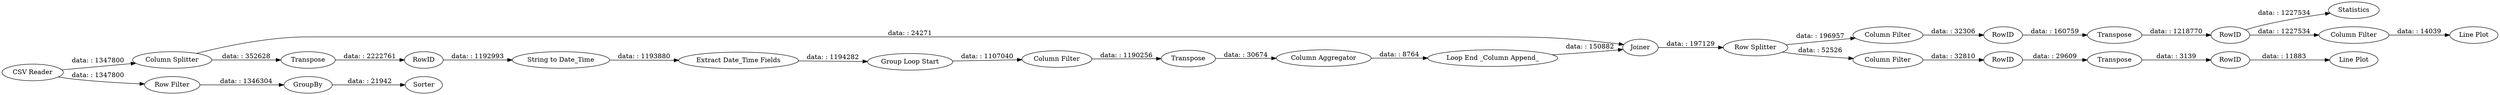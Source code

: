 digraph {
	"-4535719560343964039_29" [label="Loop End _Column Append_"]
	"-4535719560343964039_51" [label=Sorter]
	"-4535719560343964039_30" [label=Joiner]
	"-4535719560343964039_49" [label=GroupBy]
	"-4535719560343964039_28" [label="Column Aggregator"]
	"-4535719560343964039_58" [label="Line Plot"]
	"-4535719560343964039_25" [label=Transpose]
	"-4535719560343964039_42" [label=RowID]
	"-4535719560343964039_24" [label="Group Loop Start"]
	"-4535719560343964039_33" [label="Line Plot"]
	"-4535719560343964039_1" [label="CSV Reader"]
	"-4535719560343964039_26" [label="Column Filter"]
	"-4535719560343964039_40" [label=Transpose]
	"-4535719560343964039_43" [label=Statistics]
	"-4535719560343964039_17" [label=Transpose]
	"-4535719560343964039_38" [label="Column Filter"]
	"-4535719560343964039_41" [label=RowID]
	"-4535719560343964039_54" [label="Column Filter"]
	"-4535719560343964039_61" [label=Transpose]
	"-4535719560343964039_16" [label="Column Splitter"]
	"-4535719560343964039_53" [label="Row Splitter"]
	"-4535719560343964039_22" [label="String to Date_Time"]
	"-4535719560343964039_60" [label=RowID]
	"-4535719560343964039_59" [label=RowID]
	"-4535719560343964039_21" [label=RowID]
	"-4535719560343964039_46" [label="Column Filter"]
	"-4535719560343964039_23" [label="Extract Date_Time Fields"]
	"-4535719560343964039_50" [label="Row Filter"]
	"-4535719560343964039_23" -> "-4535719560343964039_24" [label="data: : 1194282"]
	"-4535719560343964039_30" -> "-4535719560343964039_53" [label="data: : 197129"]
	"-4535719560343964039_1" -> "-4535719560343964039_50" [label="data: : 1347800"]
	"-4535719560343964039_28" -> "-4535719560343964039_29" [label="data: : 8764"]
	"-4535719560343964039_26" -> "-4535719560343964039_25" [label="data: : 1190256"]
	"-4535719560343964039_50" -> "-4535719560343964039_49" [label="data: : 1346304"]
	"-4535719560343964039_53" -> "-4535719560343964039_54" [label="data: : 52526"]
	"-4535719560343964039_61" -> "-4535719560343964039_59" [label="data: : 3139"]
	"-4535719560343964039_59" -> "-4535719560343964039_58" [label="data: : 11883"]
	"-4535719560343964039_54" -> "-4535719560343964039_60" [label="data: : 32810"]
	"-4535719560343964039_25" -> "-4535719560343964039_28" [label="data: : 30674"]
	"-4535719560343964039_53" -> "-4535719560343964039_38" [label="data: : 196957"]
	"-4535719560343964039_40" -> "-4535719560343964039_42" [label="data: : 1218770"]
	"-4535719560343964039_38" -> "-4535719560343964039_41" [label="data: : 32306"]
	"-4535719560343964039_24" -> "-4535719560343964039_26" [label="data: : 1107040"]
	"-4535719560343964039_16" -> "-4535719560343964039_30" [label="data: : 24271"]
	"-4535719560343964039_21" -> "-4535719560343964039_22" [label="data: : 1192993"]
	"-4535719560343964039_1" -> "-4535719560343964039_16" [label="data: : 1347800"]
	"-4535719560343964039_16" -> "-4535719560343964039_17" [label="data: : 352628"]
	"-4535719560343964039_42" -> "-4535719560343964039_43" [label="data: : 1227534"]
	"-4535719560343964039_22" -> "-4535719560343964039_23" [label="data: : 1193880"]
	"-4535719560343964039_41" -> "-4535719560343964039_40" [label="data: : 160759"]
	"-4535719560343964039_17" -> "-4535719560343964039_21" [label="data: : 2222761"]
	"-4535719560343964039_46" -> "-4535719560343964039_33" [label="data: : 14039"]
	"-4535719560343964039_29" -> "-4535719560343964039_30" [label="data: : 150882"]
	"-4535719560343964039_42" -> "-4535719560343964039_46" [label="data: : 1227534"]
	"-4535719560343964039_49" -> "-4535719560343964039_51" [label="data: : 21942"]
	"-4535719560343964039_60" -> "-4535719560343964039_61" [label="data: : 29609"]
	rankdir=LR
}
